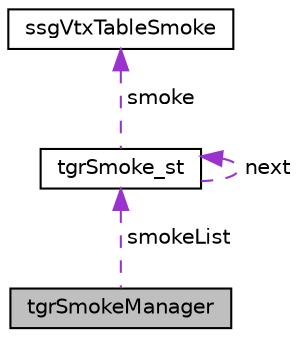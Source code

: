 digraph "tgrSmokeManager"
{
  edge [fontname="Helvetica",fontsize="10",labelfontname="Helvetica",labelfontsize="10"];
  node [fontname="Helvetica",fontsize="10",shape=record];
  Node1 [label="tgrSmokeManager",height=0.2,width=0.4,color="black", fillcolor="grey75", style="filled", fontcolor="black"];
  Node2 -> Node1 [dir="back",color="darkorchid3",fontsize="10",style="dashed",label=" smokeList" ,fontname="Helvetica"];
  Node2 [label="tgrSmoke_st",height=0.2,width=0.4,color="black", fillcolor="white", style="filled",URL="$structtgr_smoke__st.html"];
  Node3 -> Node2 [dir="back",color="darkorchid3",fontsize="10",style="dashed",label=" smoke" ,fontname="Helvetica"];
  Node3 [label="ssgVtxTableSmoke",height=0.2,width=0.4,color="black", fillcolor="white", style="filled",URL="$classssg_vtx_table_smoke.html"];
  Node2 -> Node2 [dir="back",color="darkorchid3",fontsize="10",style="dashed",label=" next" ,fontname="Helvetica"];
}
